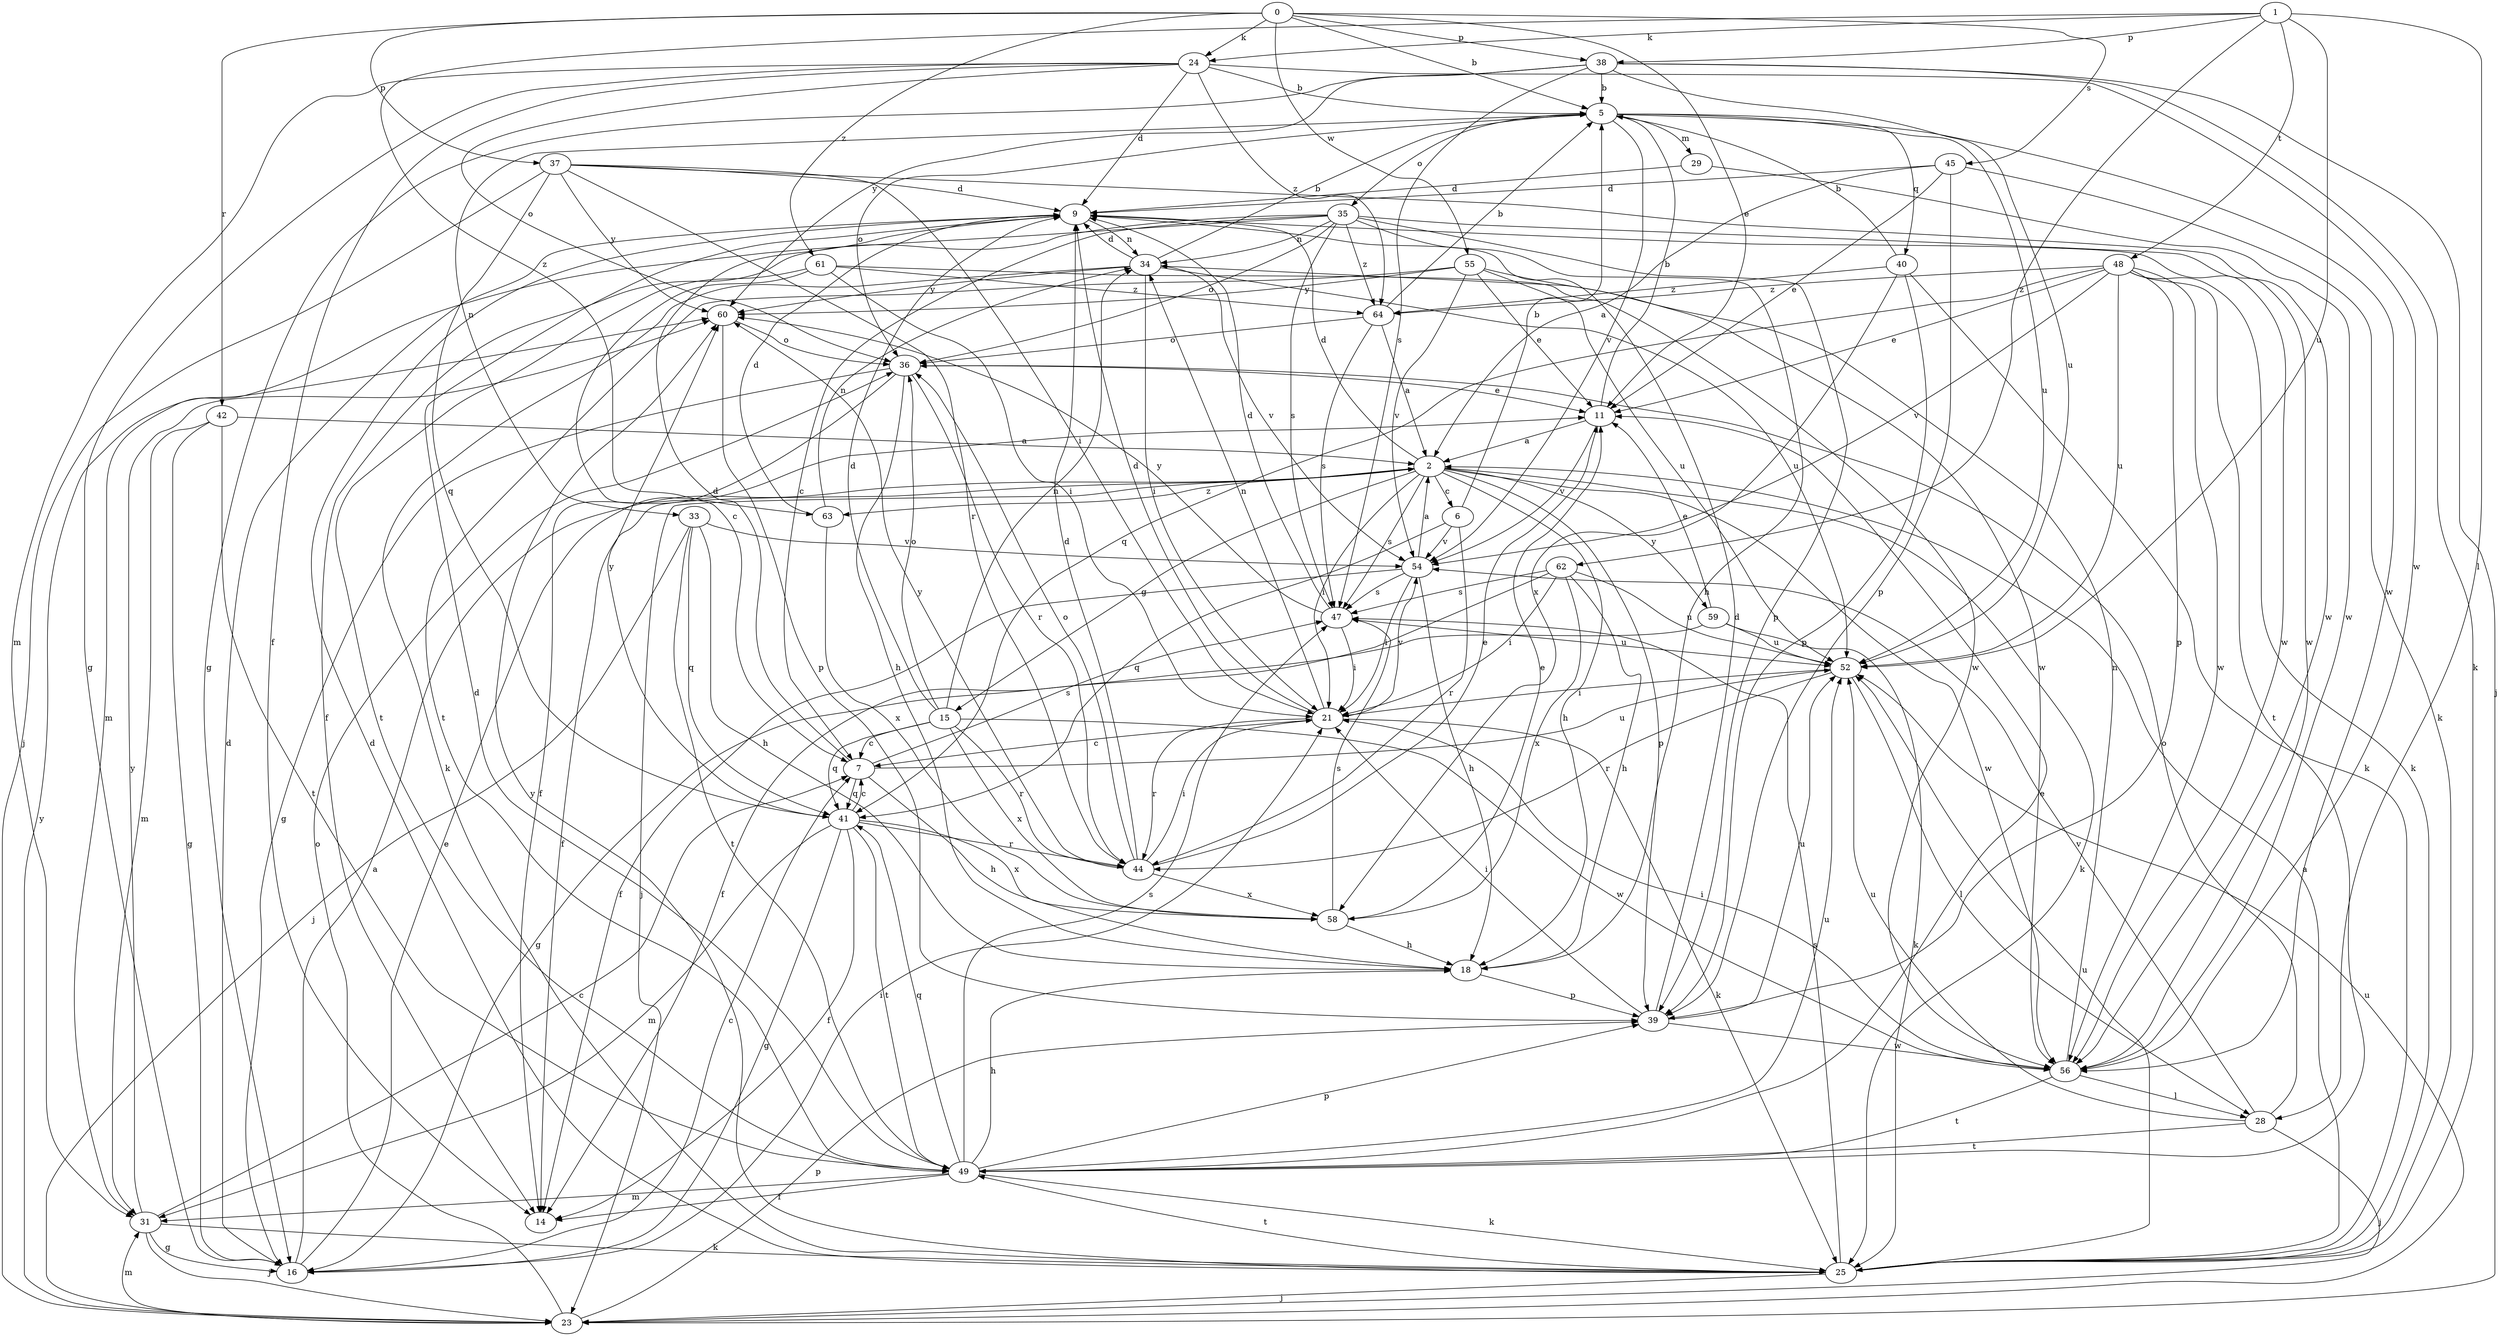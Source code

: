 strict digraph  {
0;
1;
2;
5;
6;
7;
9;
11;
14;
15;
16;
18;
21;
23;
24;
25;
28;
29;
31;
33;
34;
35;
36;
37;
38;
39;
40;
41;
42;
44;
45;
47;
48;
49;
52;
54;
55;
56;
58;
59;
60;
61;
62;
63;
64;
0 -> 5  [label=b];
0 -> 11  [label=e];
0 -> 24  [label=k];
0 -> 37  [label=p];
0 -> 38  [label=p];
0 -> 42  [label=r];
0 -> 45  [label=s];
0 -> 55  [label=w];
0 -> 61  [label=z];
1 -> 24  [label=k];
1 -> 28  [label=l];
1 -> 38  [label=p];
1 -> 48  [label=t];
1 -> 52  [label=u];
1 -> 62  [label=z];
1 -> 63  [label=z];
2 -> 6  [label=c];
2 -> 9  [label=d];
2 -> 14  [label=f];
2 -> 15  [label=g];
2 -> 18  [label=h];
2 -> 21  [label=i];
2 -> 23  [label=j];
2 -> 25  [label=k];
2 -> 39  [label=p];
2 -> 47  [label=s];
2 -> 56  [label=w];
2 -> 59  [label=y];
2 -> 63  [label=z];
5 -> 29  [label=m];
5 -> 33  [label=n];
5 -> 35  [label=o];
5 -> 36  [label=o];
5 -> 40  [label=q];
5 -> 52  [label=u];
5 -> 54  [label=v];
5 -> 56  [label=w];
6 -> 5  [label=b];
6 -> 41  [label=q];
6 -> 44  [label=r];
6 -> 54  [label=v];
7 -> 9  [label=d];
7 -> 18  [label=h];
7 -> 41  [label=q];
7 -> 47  [label=s];
7 -> 52  [label=u];
9 -> 34  [label=n];
9 -> 56  [label=w];
11 -> 2  [label=a];
11 -> 5  [label=b];
11 -> 54  [label=v];
15 -> 7  [label=c];
15 -> 9  [label=d];
15 -> 34  [label=n];
15 -> 36  [label=o];
15 -> 41  [label=q];
15 -> 44  [label=r];
15 -> 56  [label=w];
15 -> 58  [label=x];
16 -> 2  [label=a];
16 -> 7  [label=c];
16 -> 9  [label=d];
16 -> 11  [label=e];
16 -> 21  [label=i];
18 -> 39  [label=p];
21 -> 7  [label=c];
21 -> 9  [label=d];
21 -> 25  [label=k];
21 -> 34  [label=n];
21 -> 44  [label=r];
21 -> 54  [label=v];
23 -> 31  [label=m];
23 -> 36  [label=o];
23 -> 39  [label=p];
23 -> 52  [label=u];
23 -> 60  [label=y];
24 -> 5  [label=b];
24 -> 9  [label=d];
24 -> 14  [label=f];
24 -> 16  [label=g];
24 -> 31  [label=m];
24 -> 36  [label=o];
24 -> 56  [label=w];
24 -> 64  [label=z];
25 -> 2  [label=a];
25 -> 9  [label=d];
25 -> 23  [label=j];
25 -> 47  [label=s];
25 -> 49  [label=t];
25 -> 52  [label=u];
25 -> 60  [label=y];
28 -> 23  [label=j];
28 -> 36  [label=o];
28 -> 49  [label=t];
28 -> 52  [label=u];
28 -> 54  [label=v];
29 -> 9  [label=d];
29 -> 56  [label=w];
31 -> 7  [label=c];
31 -> 16  [label=g];
31 -> 23  [label=j];
31 -> 25  [label=k];
31 -> 60  [label=y];
33 -> 18  [label=h];
33 -> 23  [label=j];
33 -> 41  [label=q];
33 -> 49  [label=t];
33 -> 54  [label=v];
34 -> 5  [label=b];
34 -> 9  [label=d];
34 -> 21  [label=i];
34 -> 25  [label=k];
34 -> 52  [label=u];
34 -> 54  [label=v];
34 -> 60  [label=y];
35 -> 7  [label=c];
35 -> 14  [label=f];
35 -> 18  [label=h];
35 -> 31  [label=m];
35 -> 34  [label=n];
35 -> 36  [label=o];
35 -> 39  [label=p];
35 -> 47  [label=s];
35 -> 56  [label=w];
35 -> 64  [label=z];
36 -> 11  [label=e];
36 -> 14  [label=f];
36 -> 16  [label=g];
36 -> 18  [label=h];
36 -> 44  [label=r];
37 -> 9  [label=d];
37 -> 21  [label=i];
37 -> 23  [label=j];
37 -> 41  [label=q];
37 -> 44  [label=r];
37 -> 56  [label=w];
37 -> 60  [label=y];
38 -> 5  [label=b];
38 -> 16  [label=g];
38 -> 23  [label=j];
38 -> 25  [label=k];
38 -> 47  [label=s];
38 -> 52  [label=u];
38 -> 60  [label=y];
39 -> 9  [label=d];
39 -> 21  [label=i];
39 -> 52  [label=u];
39 -> 56  [label=w];
40 -> 5  [label=b];
40 -> 25  [label=k];
40 -> 39  [label=p];
40 -> 58  [label=x];
40 -> 64  [label=z];
41 -> 7  [label=c];
41 -> 14  [label=f];
41 -> 16  [label=g];
41 -> 31  [label=m];
41 -> 44  [label=r];
41 -> 49  [label=t];
41 -> 58  [label=x];
41 -> 60  [label=y];
42 -> 2  [label=a];
42 -> 16  [label=g];
42 -> 31  [label=m];
42 -> 49  [label=t];
44 -> 9  [label=d];
44 -> 11  [label=e];
44 -> 21  [label=i];
44 -> 36  [label=o];
44 -> 58  [label=x];
44 -> 60  [label=y];
45 -> 2  [label=a];
45 -> 9  [label=d];
45 -> 11  [label=e];
45 -> 25  [label=k];
45 -> 39  [label=p];
47 -> 9  [label=d];
47 -> 21  [label=i];
47 -> 52  [label=u];
47 -> 60  [label=y];
48 -> 11  [label=e];
48 -> 25  [label=k];
48 -> 39  [label=p];
48 -> 41  [label=q];
48 -> 49  [label=t];
48 -> 52  [label=u];
48 -> 54  [label=v];
48 -> 56  [label=w];
48 -> 64  [label=z];
49 -> 9  [label=d];
49 -> 11  [label=e];
49 -> 14  [label=f];
49 -> 18  [label=h];
49 -> 25  [label=k];
49 -> 31  [label=m];
49 -> 39  [label=p];
49 -> 41  [label=q];
49 -> 47  [label=s];
49 -> 52  [label=u];
52 -> 21  [label=i];
52 -> 28  [label=l];
52 -> 44  [label=r];
54 -> 2  [label=a];
54 -> 14  [label=f];
54 -> 18  [label=h];
54 -> 21  [label=i];
54 -> 47  [label=s];
55 -> 11  [label=e];
55 -> 49  [label=t];
55 -> 52  [label=u];
55 -> 54  [label=v];
55 -> 56  [label=w];
55 -> 60  [label=y];
56 -> 21  [label=i];
56 -> 28  [label=l];
56 -> 34  [label=n];
56 -> 49  [label=t];
58 -> 11  [label=e];
58 -> 18  [label=h];
58 -> 47  [label=s];
59 -> 11  [label=e];
59 -> 16  [label=g];
59 -> 25  [label=k];
59 -> 52  [label=u];
60 -> 36  [label=o];
60 -> 39  [label=p];
61 -> 7  [label=c];
61 -> 21  [label=i];
61 -> 49  [label=t];
61 -> 56  [label=w];
61 -> 64  [label=z];
62 -> 14  [label=f];
62 -> 18  [label=h];
62 -> 21  [label=i];
62 -> 47  [label=s];
62 -> 52  [label=u];
62 -> 58  [label=x];
63 -> 9  [label=d];
63 -> 34  [label=n];
63 -> 58  [label=x];
64 -> 2  [label=a];
64 -> 5  [label=b];
64 -> 36  [label=o];
64 -> 47  [label=s];
}
